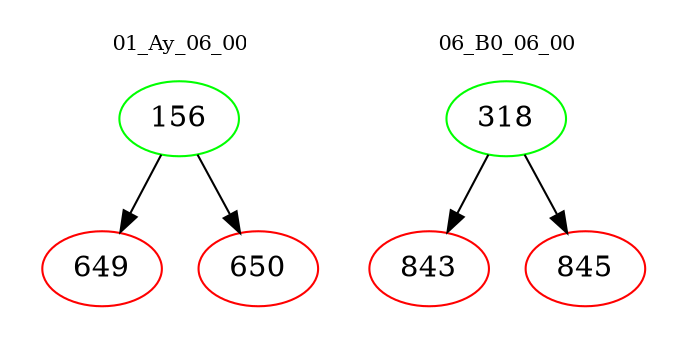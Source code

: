 digraph{
subgraph cluster_0 {
color = white
label = "01_Ay_06_00";
fontsize=10;
T0_156 [label="156", color="green"]
T0_156 -> T0_649 [color="black"]
T0_649 [label="649", color="red"]
T0_156 -> T0_650 [color="black"]
T0_650 [label="650", color="red"]
}
subgraph cluster_1 {
color = white
label = "06_B0_06_00";
fontsize=10;
T1_318 [label="318", color="green"]
T1_318 -> T1_843 [color="black"]
T1_843 [label="843", color="red"]
T1_318 -> T1_845 [color="black"]
T1_845 [label="845", color="red"]
}
}
